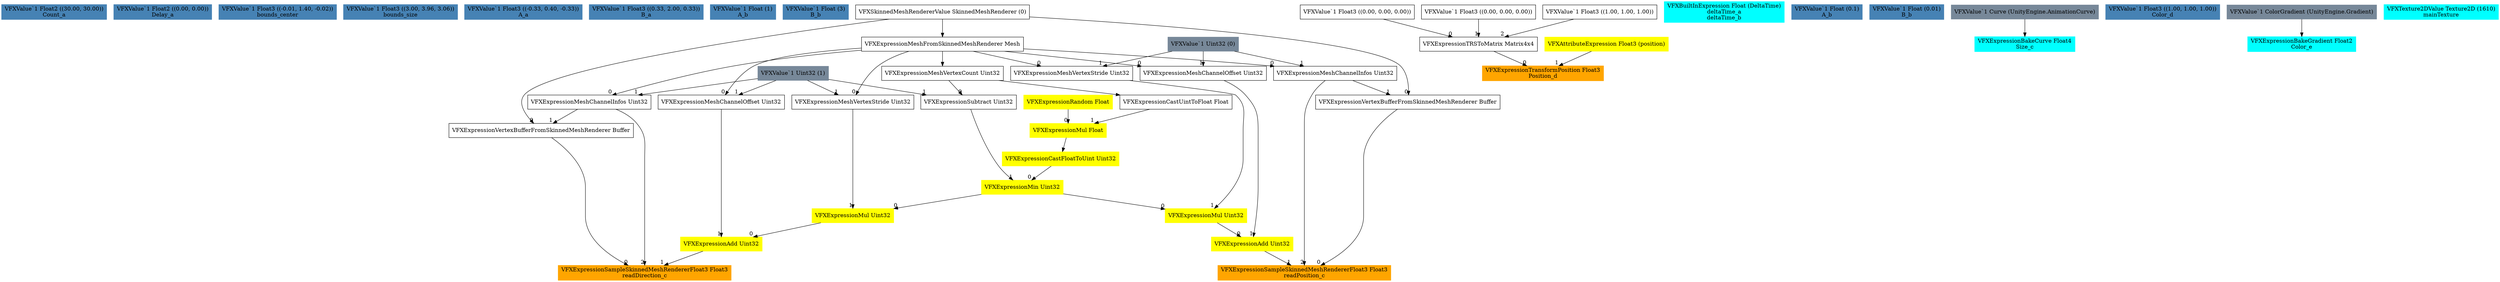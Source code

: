 digraph G {
node0 [shape="box" color="steelblue" style="filled" label="VFXValue`1 Float2 ((30.00, 30.00))
Count_a"]
node1 [shape="box" color="steelblue" style="filled" label="VFXValue`1 Float2 ((0.00, 0.00))
Delay_a"]
node2 [shape="box" color="steelblue" style="filled" label="VFXValue`1 Float3 ((-0.01, 1.40, -0.02))
bounds_center"]
node3 [shape="box" color="steelblue" style="filled" label="VFXValue`1 Float3 ((3.00, 3.96, 3.06))
bounds_size"]
node4 [shape="box" color="steelblue" style="filled" label="VFXValue`1 Float3 ((-0.33, 0.40, -0.33))
A_a"]
node5 [shape="box" color="steelblue" style="filled" label="VFXValue`1 Float3 ((0.33, 2.00, 0.33))
B_a"]
node6 [shape="box" color="steelblue" style="filled" label="VFXValue`1 Float (1)
A_b"]
node7 [shape="box" color="steelblue" style="filled" label="VFXValue`1 Float (3)
B_b"]
node8 [shape="box" color="orange" style="filled" label="VFXExpressionSampleSkinnedMeshRendererFloat3 Float3
readPosition_c"]
node9 [shape="box" label="VFXExpressionVertexBufferFromSkinnedMeshRenderer Buffer"]
node10 [shape="box" label="VFXSkinnedMeshRendererValue SkinnedMeshRenderer (0)"]
node11 [shape="box" label="VFXExpressionMeshChannelInfos Uint32"]
node12 [shape="box" label="VFXExpressionMeshFromSkinnedMeshRenderer Mesh"]
node13 [shape="box" color="lightslategray" style="filled" label="VFXValue`1 Uint32 (0)"]
node14 [shape="box" color="yellow" style="filled" label="VFXExpressionAdd Uint32"]
node15 [shape="box" color="yellow" style="filled" label="VFXExpressionMul Uint32"]
node16 [shape="box" color="yellow" style="filled" label="VFXExpressionMin Uint32"]
node17 [shape="box" color="yellow" style="filled" label="VFXExpressionCastFloatToUint Uint32"]
node18 [shape="box" color="yellow" style="filled" label="VFXExpressionMul Float"]
node19 [shape="box" color="yellow" style="filled" label="VFXExpressionRandom Float"]
node20 [shape="box" label="VFXExpressionCastUintToFloat Float"]
node21 [shape="box" label="VFXExpressionMeshVertexCount Uint32"]
node22 [shape="box" label="VFXExpressionSubtract Uint32"]
node23 [shape="box" color="lightslategray" style="filled" label="VFXValue`1 Uint32 (1)"]
node24 [shape="box" label="VFXExpressionMeshVertexStride Uint32"]
node25 [shape="box" label="VFXExpressionMeshChannelOffset Uint32"]
node26 [shape="box" color="orange" style="filled" label="VFXExpressionSampleSkinnedMeshRendererFloat3 Float3
readDirection_c"]
node27 [shape="box" label="VFXExpressionVertexBufferFromSkinnedMeshRenderer Buffer"]
node28 [shape="box" label="VFXExpressionMeshChannelInfos Uint32"]
node29 [shape="box" color="yellow" style="filled" label="VFXExpressionAdd Uint32"]
node30 [shape="box" color="yellow" style="filled" label="VFXExpressionMul Uint32"]
node31 [shape="box" label="VFXExpressionMeshVertexStride Uint32"]
node32 [shape="box" label="VFXExpressionMeshChannelOffset Uint32"]
node33 [shape="box" color="orange" style="filled" label="VFXExpressionTransformPosition Float3
Position_d"]
node34 [shape="box" label="VFXExpressionTRSToMatrix Matrix4x4"]
node35 [shape="box" label="VFXValue`1 Float3 ((0.00, 0.00, 0.00))"]
node36 [shape="box" label="VFXValue`1 Float3 ((0.00, 0.00, 0.00))"]
node37 [shape="box" label="VFXValue`1 Float3 ((1.00, 1.00, 1.00))"]
node38 [shape="box" color="yellow" style="filled" label="VFXAttributeExpression Float3 (position)"]
node39 [shape="box" color="cyan" style="filled" label="VFXBuiltInExpression Float (DeltaTime)
deltaTime_a
deltaTime_b"]
node40 [shape="box" color="steelblue" style="filled" label="VFXValue`1 Float (0.1)
A_b"]
node41 [shape="box" color="steelblue" style="filled" label="VFXValue`1 Float (0.01)
B_b"]
node42 [shape="box" color="cyan" style="filled" label="VFXExpressionBakeCurve Float4
Size_c"]
node43 [shape="box" color="lightslategray" style="filled" label="VFXValue`1 Curve (UnityEngine.AnimationCurve)"]
node44 [shape="box" color="steelblue" style="filled" label="VFXValue`1 Float3 ((1.00, 1.00, 1.00))
Color_d"]
node45 [shape="box" color="cyan" style="filled" label="VFXExpressionBakeGradient Float2
Color_e"]
node46 [shape="box" color="lightslategray" style="filled" label="VFXValue`1 ColorGradient (UnityEngine.Gradient)"]
node47 [shape="box" color="cyan" style="filled" label="VFXTexture2DValue Texture2D (1610)
mainTexture"]
node9 -> node8 [headlabel="0"]
node14 -> node8 [headlabel="1"]
node11 -> node8 [headlabel="2"]
node10 -> node9 [headlabel="0"]
node11 -> node9 [headlabel="1"]
node12 -> node11 [headlabel="0"]
node13 -> node11 [headlabel="1"]
node10 -> node12 
node15 -> node14 [headlabel="0"]
node25 -> node14 [headlabel="1"]
node16 -> node15 [headlabel="0"]
node24 -> node15 [headlabel="1"]
node17 -> node16 [headlabel="0"]
node22 -> node16 [headlabel="1"]
node18 -> node17 
node19 -> node18 [headlabel="0"]
node20 -> node18 [headlabel="1"]
node21 -> node20 
node12 -> node21 
node21 -> node22 [headlabel="0"]
node23 -> node22 [headlabel="1"]
node12 -> node24 [headlabel="0"]
node13 -> node24 [headlabel="1"]
node12 -> node25 [headlabel="0"]
node13 -> node25 [headlabel="1"]
node27 -> node26 [headlabel="0"]
node29 -> node26 [headlabel="1"]
node28 -> node26 [headlabel="2"]
node10 -> node27 [headlabel="0"]
node28 -> node27 [headlabel="1"]
node12 -> node28 [headlabel="0"]
node23 -> node28 [headlabel="1"]
node30 -> node29 [headlabel="0"]
node32 -> node29 [headlabel="1"]
node16 -> node30 [headlabel="0"]
node31 -> node30 [headlabel="1"]
node12 -> node31 [headlabel="0"]
node23 -> node31 [headlabel="1"]
node12 -> node32 [headlabel="0"]
node23 -> node32 [headlabel="1"]
node34 -> node33 [headlabel="0"]
node38 -> node33 [headlabel="1"]
node35 -> node34 [headlabel="0"]
node36 -> node34 [headlabel="1"]
node37 -> node34 [headlabel="2"]
node43 -> node42 
node46 -> node45 
}
